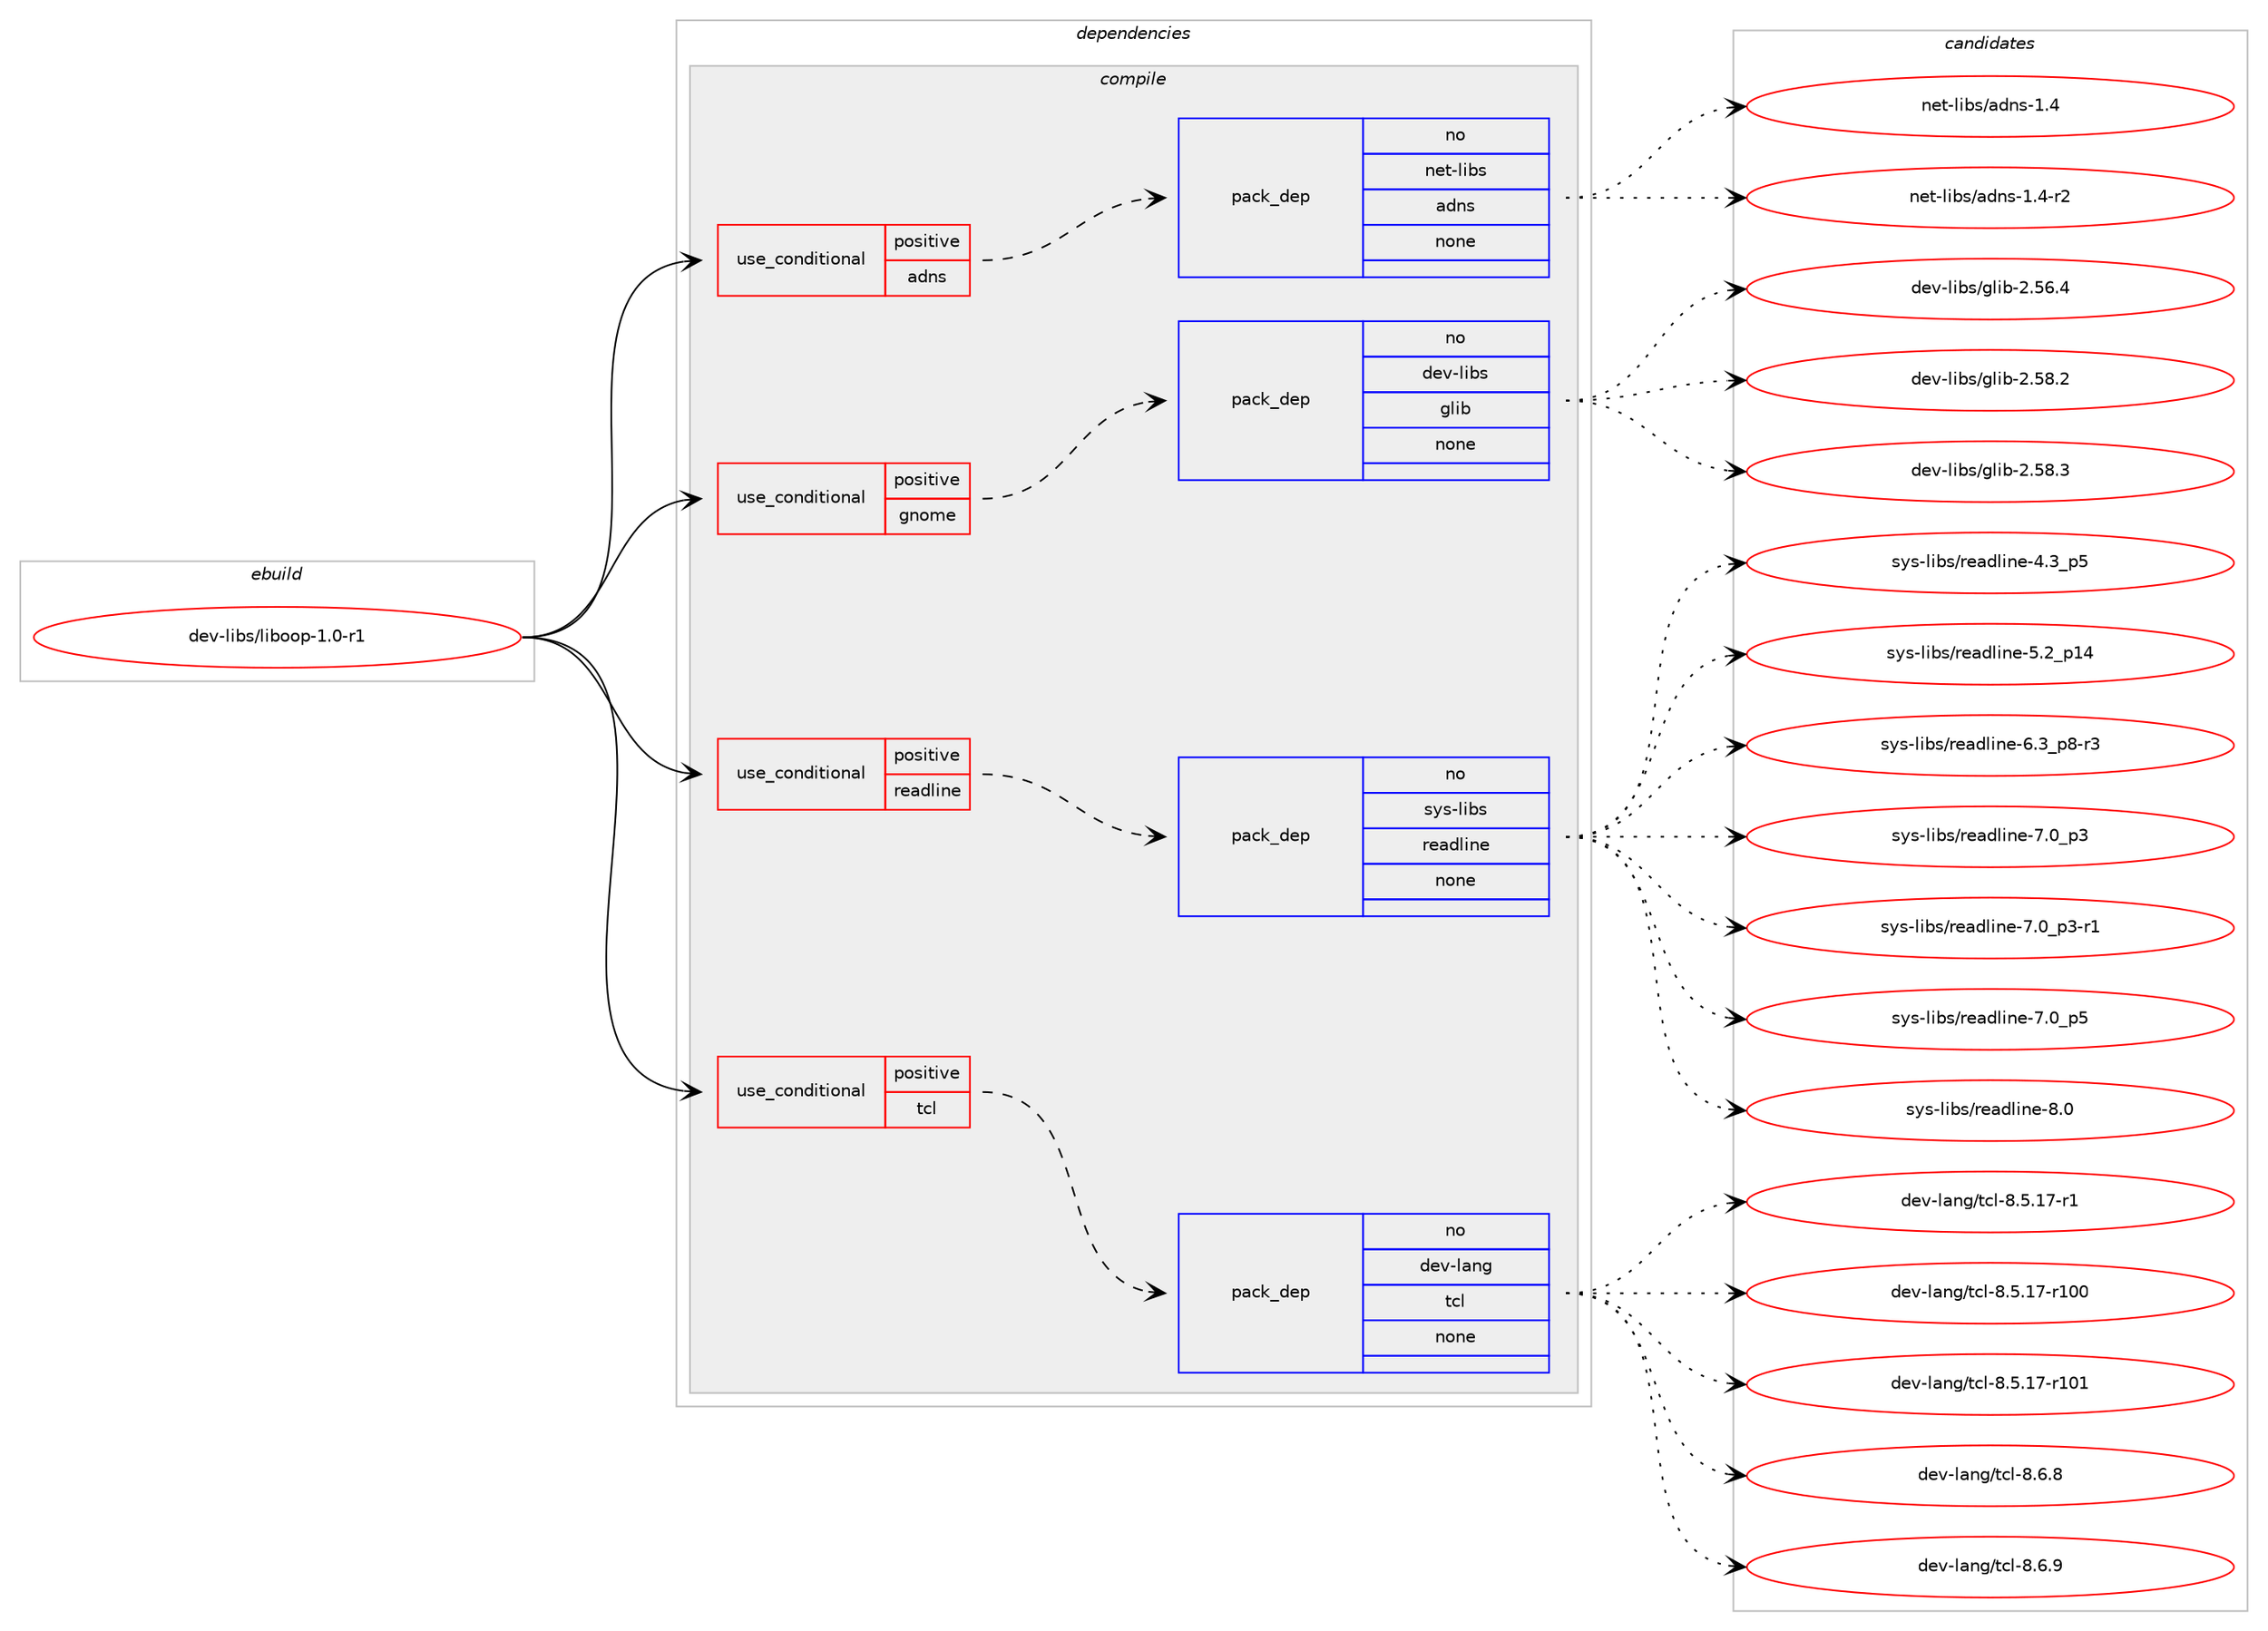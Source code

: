 digraph prolog {

# *************
# Graph options
# *************

newrank=true;
concentrate=true;
compound=true;
graph [rankdir=LR,fontname=Helvetica,fontsize=10,ranksep=1.5];#, ranksep=2.5, nodesep=0.2];
edge  [arrowhead=vee];
node  [fontname=Helvetica,fontsize=10];

# **********
# The ebuild
# **********

subgraph cluster_leftcol {
color=gray;
rank=same;
label=<<i>ebuild</i>>;
id [label="dev-libs/liboop-1.0-r1", color=red, width=4, href="../dev-libs/liboop-1.0-r1.svg"];
}

# ****************
# The dependencies
# ****************

subgraph cluster_midcol {
color=gray;
label=<<i>dependencies</i>>;
subgraph cluster_compile {
fillcolor="#eeeeee";
style=filled;
label=<<i>compile</i>>;
subgraph cond366208 {
dependency1368992 [label=<<TABLE BORDER="0" CELLBORDER="1" CELLSPACING="0" CELLPADDING="4"><TR><TD ROWSPAN="3" CELLPADDING="10">use_conditional</TD></TR><TR><TD>positive</TD></TR><TR><TD>adns</TD></TR></TABLE>>, shape=none, color=red];
subgraph pack979925 {
dependency1368993 [label=<<TABLE BORDER="0" CELLBORDER="1" CELLSPACING="0" CELLPADDING="4" WIDTH="220"><TR><TD ROWSPAN="6" CELLPADDING="30">pack_dep</TD></TR><TR><TD WIDTH="110">no</TD></TR><TR><TD>net-libs</TD></TR><TR><TD>adns</TD></TR><TR><TD>none</TD></TR><TR><TD></TD></TR></TABLE>>, shape=none, color=blue];
}
dependency1368992:e -> dependency1368993:w [weight=20,style="dashed",arrowhead="vee"];
}
id:e -> dependency1368992:w [weight=20,style="solid",arrowhead="vee"];
subgraph cond366209 {
dependency1368994 [label=<<TABLE BORDER="0" CELLBORDER="1" CELLSPACING="0" CELLPADDING="4"><TR><TD ROWSPAN="3" CELLPADDING="10">use_conditional</TD></TR><TR><TD>positive</TD></TR><TR><TD>gnome</TD></TR></TABLE>>, shape=none, color=red];
subgraph pack979926 {
dependency1368995 [label=<<TABLE BORDER="0" CELLBORDER="1" CELLSPACING="0" CELLPADDING="4" WIDTH="220"><TR><TD ROWSPAN="6" CELLPADDING="30">pack_dep</TD></TR><TR><TD WIDTH="110">no</TD></TR><TR><TD>dev-libs</TD></TR><TR><TD>glib</TD></TR><TR><TD>none</TD></TR><TR><TD></TD></TR></TABLE>>, shape=none, color=blue];
}
dependency1368994:e -> dependency1368995:w [weight=20,style="dashed",arrowhead="vee"];
}
id:e -> dependency1368994:w [weight=20,style="solid",arrowhead="vee"];
subgraph cond366210 {
dependency1368996 [label=<<TABLE BORDER="0" CELLBORDER="1" CELLSPACING="0" CELLPADDING="4"><TR><TD ROWSPAN="3" CELLPADDING="10">use_conditional</TD></TR><TR><TD>positive</TD></TR><TR><TD>readline</TD></TR></TABLE>>, shape=none, color=red];
subgraph pack979927 {
dependency1368997 [label=<<TABLE BORDER="0" CELLBORDER="1" CELLSPACING="0" CELLPADDING="4" WIDTH="220"><TR><TD ROWSPAN="6" CELLPADDING="30">pack_dep</TD></TR><TR><TD WIDTH="110">no</TD></TR><TR><TD>sys-libs</TD></TR><TR><TD>readline</TD></TR><TR><TD>none</TD></TR><TR><TD></TD></TR></TABLE>>, shape=none, color=blue];
}
dependency1368996:e -> dependency1368997:w [weight=20,style="dashed",arrowhead="vee"];
}
id:e -> dependency1368996:w [weight=20,style="solid",arrowhead="vee"];
subgraph cond366211 {
dependency1368998 [label=<<TABLE BORDER="0" CELLBORDER="1" CELLSPACING="0" CELLPADDING="4"><TR><TD ROWSPAN="3" CELLPADDING="10">use_conditional</TD></TR><TR><TD>positive</TD></TR><TR><TD>tcl</TD></TR></TABLE>>, shape=none, color=red];
subgraph pack979928 {
dependency1368999 [label=<<TABLE BORDER="0" CELLBORDER="1" CELLSPACING="0" CELLPADDING="4" WIDTH="220"><TR><TD ROWSPAN="6" CELLPADDING="30">pack_dep</TD></TR><TR><TD WIDTH="110">no</TD></TR><TR><TD>dev-lang</TD></TR><TR><TD>tcl</TD></TR><TR><TD>none</TD></TR><TR><TD></TD></TR></TABLE>>, shape=none, color=blue];
}
dependency1368998:e -> dependency1368999:w [weight=20,style="dashed",arrowhead="vee"];
}
id:e -> dependency1368998:w [weight=20,style="solid",arrowhead="vee"];
}
subgraph cluster_compileandrun {
fillcolor="#eeeeee";
style=filled;
label=<<i>compile and run</i>>;
}
subgraph cluster_run {
fillcolor="#eeeeee";
style=filled;
label=<<i>run</i>>;
}
}

# **************
# The candidates
# **************

subgraph cluster_choices {
rank=same;
color=gray;
label=<<i>candidates</i>>;

subgraph choice979925 {
color=black;
nodesep=1;
choice1101011164510810598115479710011011545494652 [label="net-libs/adns-1.4", color=red, width=4,href="../net-libs/adns-1.4.svg"];
choice11010111645108105981154797100110115454946524511450 [label="net-libs/adns-1.4-r2", color=red, width=4,href="../net-libs/adns-1.4-r2.svg"];
dependency1368993:e -> choice1101011164510810598115479710011011545494652:w [style=dotted,weight="100"];
dependency1368993:e -> choice11010111645108105981154797100110115454946524511450:w [style=dotted,weight="100"];
}
subgraph choice979926 {
color=black;
nodesep=1;
choice1001011184510810598115471031081059845504653544652 [label="dev-libs/glib-2.56.4", color=red, width=4,href="../dev-libs/glib-2.56.4.svg"];
choice1001011184510810598115471031081059845504653564650 [label="dev-libs/glib-2.58.2", color=red, width=4,href="../dev-libs/glib-2.58.2.svg"];
choice1001011184510810598115471031081059845504653564651 [label="dev-libs/glib-2.58.3", color=red, width=4,href="../dev-libs/glib-2.58.3.svg"];
dependency1368995:e -> choice1001011184510810598115471031081059845504653544652:w [style=dotted,weight="100"];
dependency1368995:e -> choice1001011184510810598115471031081059845504653564650:w [style=dotted,weight="100"];
dependency1368995:e -> choice1001011184510810598115471031081059845504653564651:w [style=dotted,weight="100"];
}
subgraph choice979927 {
color=black;
nodesep=1;
choice11512111545108105981154711410197100108105110101455246519511253 [label="sys-libs/readline-4.3_p5", color=red, width=4,href="../sys-libs/readline-4.3_p5.svg"];
choice1151211154510810598115471141019710010810511010145534650951124952 [label="sys-libs/readline-5.2_p14", color=red, width=4,href="../sys-libs/readline-5.2_p14.svg"];
choice115121115451081059811547114101971001081051101014554465195112564511451 [label="sys-libs/readline-6.3_p8-r3", color=red, width=4,href="../sys-libs/readline-6.3_p8-r3.svg"];
choice11512111545108105981154711410197100108105110101455546489511251 [label="sys-libs/readline-7.0_p3", color=red, width=4,href="../sys-libs/readline-7.0_p3.svg"];
choice115121115451081059811547114101971001081051101014555464895112514511449 [label="sys-libs/readline-7.0_p3-r1", color=red, width=4,href="../sys-libs/readline-7.0_p3-r1.svg"];
choice11512111545108105981154711410197100108105110101455546489511253 [label="sys-libs/readline-7.0_p5", color=red, width=4,href="../sys-libs/readline-7.0_p5.svg"];
choice1151211154510810598115471141019710010810511010145564648 [label="sys-libs/readline-8.0", color=red, width=4,href="../sys-libs/readline-8.0.svg"];
dependency1368997:e -> choice11512111545108105981154711410197100108105110101455246519511253:w [style=dotted,weight="100"];
dependency1368997:e -> choice1151211154510810598115471141019710010810511010145534650951124952:w [style=dotted,weight="100"];
dependency1368997:e -> choice115121115451081059811547114101971001081051101014554465195112564511451:w [style=dotted,weight="100"];
dependency1368997:e -> choice11512111545108105981154711410197100108105110101455546489511251:w [style=dotted,weight="100"];
dependency1368997:e -> choice115121115451081059811547114101971001081051101014555464895112514511449:w [style=dotted,weight="100"];
dependency1368997:e -> choice11512111545108105981154711410197100108105110101455546489511253:w [style=dotted,weight="100"];
dependency1368997:e -> choice1151211154510810598115471141019710010810511010145564648:w [style=dotted,weight="100"];
}
subgraph choice979928 {
color=black;
nodesep=1;
choice10010111845108971101034711699108455646534649554511449 [label="dev-lang/tcl-8.5.17-r1", color=red, width=4,href="../dev-lang/tcl-8.5.17-r1.svg"];
choice100101118451089711010347116991084556465346495545114494848 [label="dev-lang/tcl-8.5.17-r100", color=red, width=4,href="../dev-lang/tcl-8.5.17-r100.svg"];
choice100101118451089711010347116991084556465346495545114494849 [label="dev-lang/tcl-8.5.17-r101", color=red, width=4,href="../dev-lang/tcl-8.5.17-r101.svg"];
choice10010111845108971101034711699108455646544656 [label="dev-lang/tcl-8.6.8", color=red, width=4,href="../dev-lang/tcl-8.6.8.svg"];
choice10010111845108971101034711699108455646544657 [label="dev-lang/tcl-8.6.9", color=red, width=4,href="../dev-lang/tcl-8.6.9.svg"];
dependency1368999:e -> choice10010111845108971101034711699108455646534649554511449:w [style=dotted,weight="100"];
dependency1368999:e -> choice100101118451089711010347116991084556465346495545114494848:w [style=dotted,weight="100"];
dependency1368999:e -> choice100101118451089711010347116991084556465346495545114494849:w [style=dotted,weight="100"];
dependency1368999:e -> choice10010111845108971101034711699108455646544656:w [style=dotted,weight="100"];
dependency1368999:e -> choice10010111845108971101034711699108455646544657:w [style=dotted,weight="100"];
}
}

}
